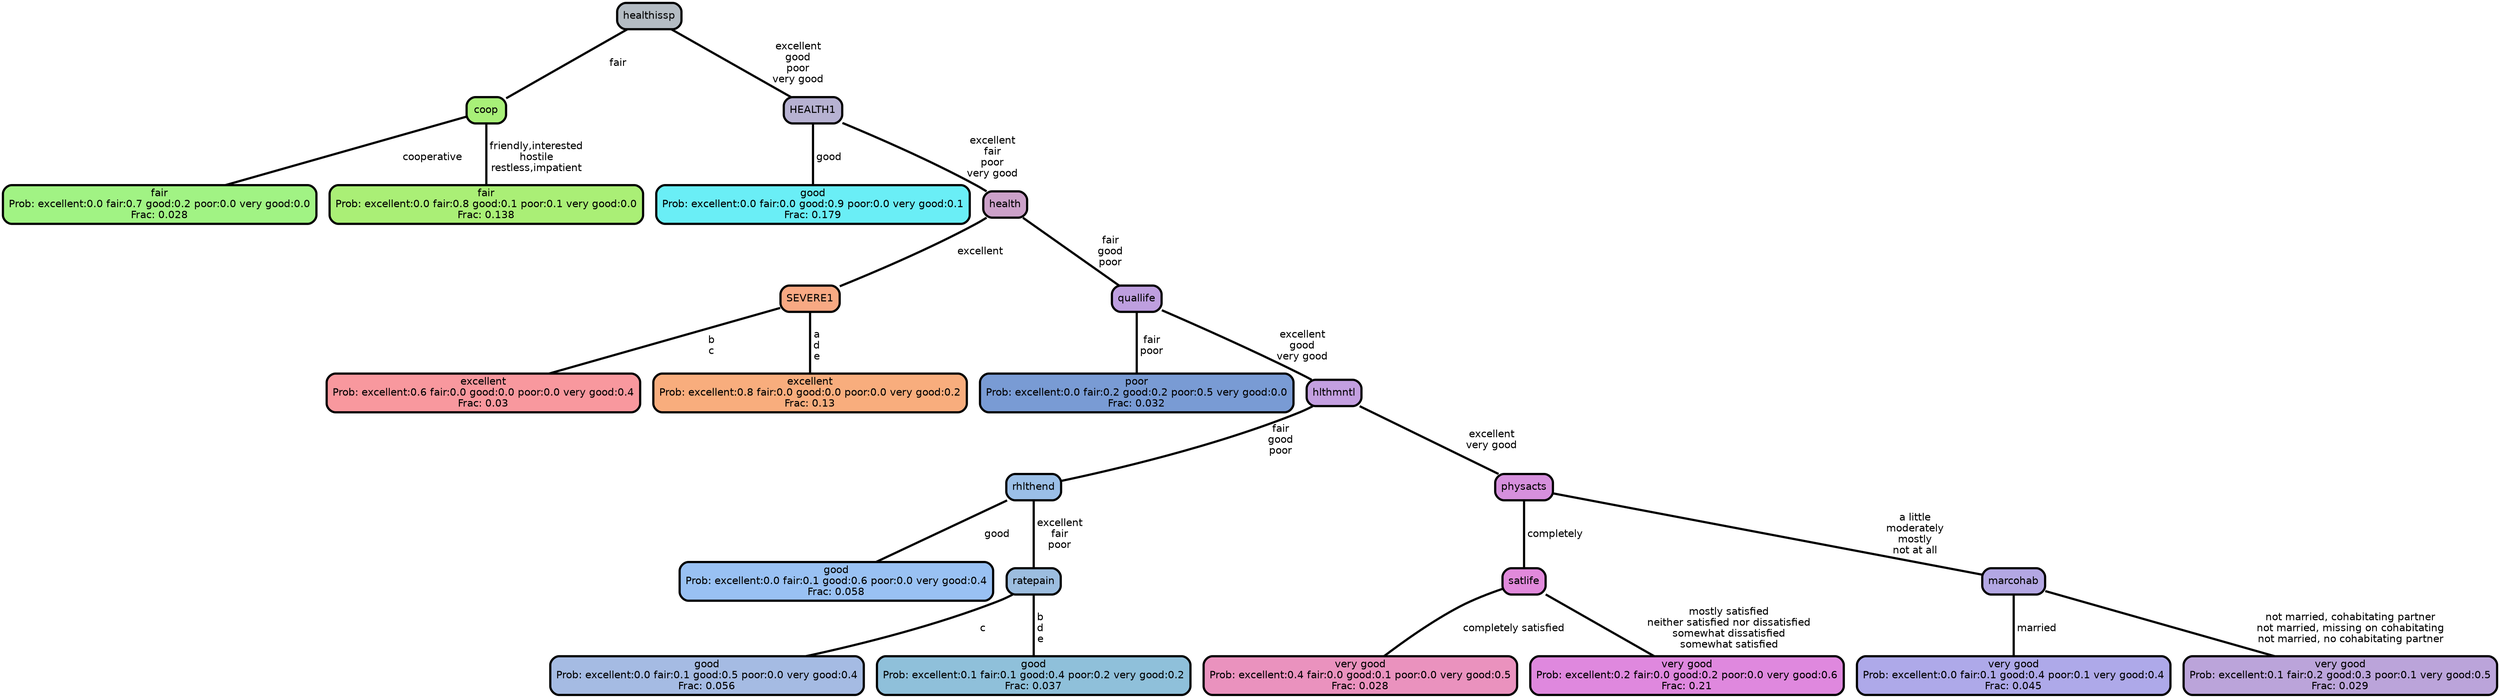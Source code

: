 graph Tree {
node [shape=box, style="filled, rounded",color="black",penwidth="3",fontcolor="black",                 fontname=helvetica] ;
graph [ranksep="0 equally", splines=straight,                 bgcolor=transparent, dpi=200] ;
edge [fontname=helvetica, color=black] ;
0 [label="fair
Prob: excellent:0.0 fair:0.7 good:0.2 poor:0.0 very good:0.0
Frac: 0.028", fillcolor="#a1f384"] ;
1 [label="coop", fillcolor="#a8f078"] ;
2 [label="fair
Prob: excellent:0.0 fair:0.8 good:0.1 poor:0.1 very good:0.0
Frac: 0.138", fillcolor="#aaef76"] ;
3 [label="healthissp", fillcolor="#b4bcc3"] ;
4 [label="good
Prob: excellent:0.0 fair:0.0 good:0.9 poor:0.0 very good:0.1
Frac: 0.179", fillcolor="#6aeef6"] ;
5 [label="HEALTH1", fillcolor="#b7b2d2"] ;
6 [label="excellent
Prob: excellent:0.6 fair:0.0 good:0.0 poor:0.0 very good:0.4
Frac: 0.03", fillcolor="#f8989e"] ;
7 [label="SEVERE1", fillcolor="#f8a983"] ;
8 [label="excellent
Prob: excellent:0.8 fair:0.0 good:0.0 poor:0.0 very good:0.2
Frac: 0.13", fillcolor="#f8ad7d"] ;
9 [label="health", fillcolor="#cca1c9"] ;
10 [label="poor
Prob: excellent:0.0 fair:0.2 good:0.2 poor:0.5 very good:0.0
Frac: 0.032", fillcolor="#799bd4"] ;
11 [label="quallife", fillcolor="#be9fdf"] ;
12 [label="good
Prob: excellent:0.0 fair:0.1 good:0.6 poor:0.0 very good:0.4
Frac: 0.058", fillcolor="#99c1f3"] ;
13 [label="rhlthend", fillcolor="#9bbfe7"] ;
14 [label="good
Prob: excellent:0.0 fair:0.1 good:0.5 poor:0.0 very good:0.4
Frac: 0.056", fillcolor="#a5bbe3"] ;
15 [label="ratepain", fillcolor="#9cbddf"] ;
16 [label="good
Prob: excellent:0.1 fair:0.1 good:0.4 poor:0.2 very good:0.2
Frac: 0.037", fillcolor="#8fc0da"] ;
17 [label="hlthmntl", fillcolor="#c39fe0"] ;
18 [label="very good
Prob: excellent:0.4 fair:0.0 good:0.1 poor:0.0 very good:0.5
Frac: 0.028", fillcolor="#ea92be"] ;
19 [label="satlife", fillcolor="#e189db"] ;
20 [label="very good
Prob: excellent:0.2 fair:0.0 good:0.2 poor:0.0 very good:0.6
Frac: 0.21", fillcolor="#df88de"] ;
21 [label="physacts", fillcolor="#d690dd"] ;
22 [label="very good
Prob: excellent:0.0 fair:0.1 good:0.4 poor:0.1 very good:0.4
Frac: 0.045", fillcolor="#aea9e9"] ;
23 [label="marcohab", fillcolor="#b3a7e3"] ;
24 [label="very good
Prob: excellent:0.1 fair:0.2 good:0.3 poor:0.1 very good:0.5
Frac: 0.029", fillcolor="#bba4da"] ;
1 -- 0 [label=" cooperative",penwidth=3] ;
1 -- 2 [label=" friendly,interested\n hostile\n restless,impatient",penwidth=3] ;
3 -- 1 [label=" fair",penwidth=3] ;
3 -- 5 [label=" excellent\n good\n poor\n very good",penwidth=3] ;
5 -- 4 [label=" good",penwidth=3] ;
5 -- 9 [label=" excellent\n fair\n poor\n very good",penwidth=3] ;
7 -- 6 [label=" b\n c",penwidth=3] ;
7 -- 8 [label=" a\n d\n e",penwidth=3] ;
9 -- 7 [label=" excellent",penwidth=3] ;
9 -- 11 [label=" fair\n good\n poor",penwidth=3] ;
11 -- 10 [label=" fair\n poor",penwidth=3] ;
11 -- 17 [label=" excellent\n good\n very good",penwidth=3] ;
13 -- 12 [label=" good",penwidth=3] ;
13 -- 15 [label=" excellent\n fair\n poor",penwidth=3] ;
15 -- 14 [label=" c",penwidth=3] ;
15 -- 16 [label=" b\n d\n e",penwidth=3] ;
17 -- 13 [label=" fair\n good\n poor",penwidth=3] ;
17 -- 21 [label=" excellent\n very good",penwidth=3] ;
19 -- 18 [label=" completely satisfied",penwidth=3] ;
19 -- 20 [label=" mostly satisfied\n neither satisfied nor dissatisfied\n somewhat dissatisfied\n somewhat satisfied",penwidth=3] ;
21 -- 19 [label=" completely",penwidth=3] ;
21 -- 23 [label=" a little\n moderately\n mostly\n not at all",penwidth=3] ;
23 -- 22 [label=" married",penwidth=3] ;
23 -- 24 [label=" not married, cohabitating partner\n not married, missing on cohabitating\n not married, no cohabitating partner",penwidth=3] ;
{rank = same;}}